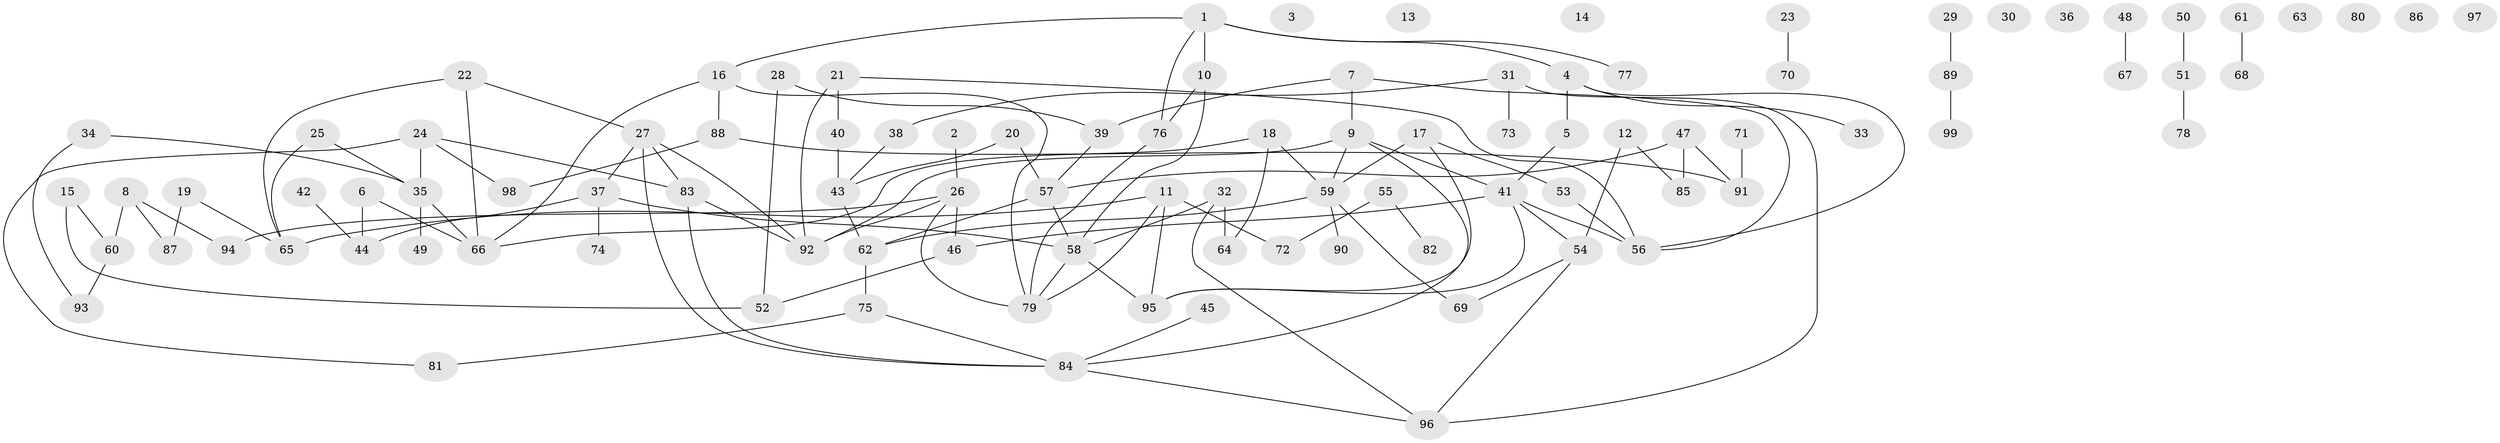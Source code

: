 // Generated by graph-tools (version 1.1) at 2025/38/03/09/25 04:38:51]
// undirected, 99 vertices, 124 edges
graph export_dot {
graph [start="1"]
  node [color=gray90,style=filled];
  1;
  2;
  3;
  4;
  5;
  6;
  7;
  8;
  9;
  10;
  11;
  12;
  13;
  14;
  15;
  16;
  17;
  18;
  19;
  20;
  21;
  22;
  23;
  24;
  25;
  26;
  27;
  28;
  29;
  30;
  31;
  32;
  33;
  34;
  35;
  36;
  37;
  38;
  39;
  40;
  41;
  42;
  43;
  44;
  45;
  46;
  47;
  48;
  49;
  50;
  51;
  52;
  53;
  54;
  55;
  56;
  57;
  58;
  59;
  60;
  61;
  62;
  63;
  64;
  65;
  66;
  67;
  68;
  69;
  70;
  71;
  72;
  73;
  74;
  75;
  76;
  77;
  78;
  79;
  80;
  81;
  82;
  83;
  84;
  85;
  86;
  87;
  88;
  89;
  90;
  91;
  92;
  93;
  94;
  95;
  96;
  97;
  98;
  99;
  1 -- 4;
  1 -- 10;
  1 -- 16;
  1 -- 76;
  1 -- 77;
  2 -- 26;
  4 -- 5;
  4 -- 33;
  4 -- 56;
  5 -- 41;
  6 -- 44;
  6 -- 66;
  7 -- 9;
  7 -- 39;
  7 -- 56;
  8 -- 60;
  8 -- 87;
  8 -- 94;
  9 -- 41;
  9 -- 59;
  9 -- 84;
  9 -- 92;
  10 -- 58;
  10 -- 76;
  11 -- 65;
  11 -- 72;
  11 -- 79;
  11 -- 95;
  12 -- 54;
  12 -- 85;
  15 -- 52;
  15 -- 60;
  16 -- 66;
  16 -- 79;
  16 -- 88;
  17 -- 53;
  17 -- 59;
  17 -- 95;
  18 -- 59;
  18 -- 64;
  18 -- 66;
  19 -- 65;
  19 -- 87;
  20 -- 43;
  20 -- 57;
  21 -- 40;
  21 -- 56;
  21 -- 92;
  22 -- 27;
  22 -- 65;
  22 -- 66;
  23 -- 70;
  24 -- 35;
  24 -- 81;
  24 -- 83;
  24 -- 98;
  25 -- 35;
  25 -- 65;
  26 -- 46;
  26 -- 79;
  26 -- 92;
  26 -- 94;
  27 -- 37;
  27 -- 83;
  27 -- 84;
  27 -- 92;
  28 -- 39;
  28 -- 52;
  29 -- 89;
  31 -- 38;
  31 -- 73;
  31 -- 96;
  32 -- 58;
  32 -- 64;
  32 -- 96;
  34 -- 35;
  34 -- 93;
  35 -- 49;
  35 -- 66;
  37 -- 44;
  37 -- 58;
  37 -- 74;
  38 -- 43;
  39 -- 57;
  40 -- 43;
  41 -- 46;
  41 -- 54;
  41 -- 56;
  41 -- 95;
  42 -- 44;
  43 -- 62;
  45 -- 84;
  46 -- 52;
  47 -- 57;
  47 -- 85;
  47 -- 91;
  48 -- 67;
  50 -- 51;
  51 -- 78;
  53 -- 56;
  54 -- 69;
  54 -- 96;
  55 -- 72;
  55 -- 82;
  57 -- 58;
  57 -- 62;
  58 -- 79;
  58 -- 95;
  59 -- 62;
  59 -- 69;
  59 -- 90;
  60 -- 93;
  61 -- 68;
  62 -- 75;
  71 -- 91;
  75 -- 81;
  75 -- 84;
  76 -- 79;
  83 -- 84;
  83 -- 92;
  84 -- 96;
  88 -- 91;
  88 -- 98;
  89 -- 99;
}
